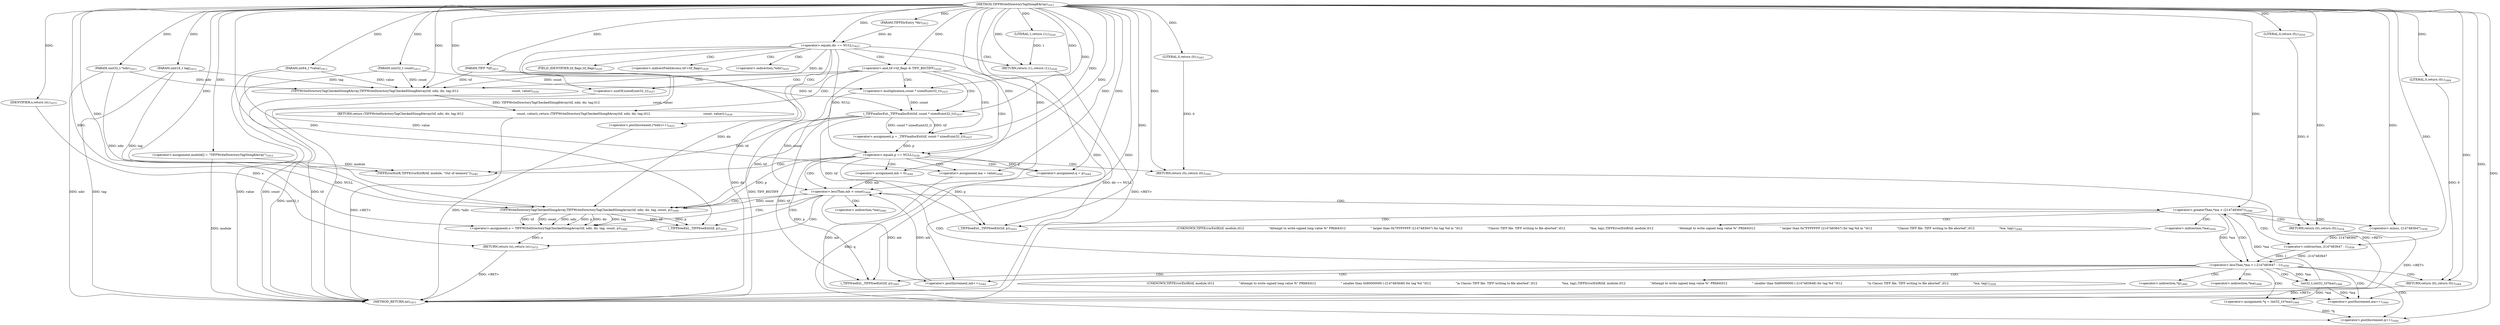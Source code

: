 digraph "TIFFWriteDirectoryTagSlong8Array" {  
"68375" [label = <(METHOD,TIFFWriteDirectoryTagSlong8Array)<SUB>1611</SUB>> ]
"68508" [label = <(METHOD_RETURN,int)<SUB>1611</SUB>> ]
"68376" [label = <(PARAM,TIFF *tif)<SUB>1611</SUB>> ]
"68377" [label = <(PARAM,uint32_t *ndir)<SUB>1611</SUB>> ]
"68378" [label = <(PARAM,TIFFDirEntry *dir)<SUB>1612</SUB>> ]
"68379" [label = <(PARAM,uint16_t tag)<SUB>1612</SUB>> ]
"68380" [label = <(PARAM,uint32_t count)<SUB>1613</SUB>> ]
"68381" [label = <(PARAM,int64_t *value)<SUB>1613</SUB>> ]
"68384" [label = <(&lt;operator&gt;.assignment,module[] = &quot;TIFFWriteDirectoryTagSlong8Array&quot;)<SUB>1615</SUB>> ]
"68417" [label = <(&lt;operator&gt;.assignment,p = _TIFFmallocExt(tif, count * sizeof(uint32_t)))<SUB>1637</SUB>> ]
"68494" [label = <(&lt;operator&gt;.assignment,o = TIFFWriteDirectoryTagCheckedSlongArray(tif, ndir, dir, tag, count, p))<SUB>1669</SUB>> ]
"68503" [label = <(_TIFFfreeExt,_TIFFfreeExt(tif, p))<SUB>1670</SUB>> ]
"68506" [label = <(RETURN,return (o);,return (o);)<SUB>1672</SUB>> ]
"68393" [label = <(&lt;operator&gt;.equals,dir == NULL)<SUB>1623</SUB>> ]
"68403" [label = <(&lt;operator&gt;.and,tif-&gt;tif_flags &amp; TIFF_BIGTIFF)<SUB>1629</SUB>> ]
"68426" [label = <(&lt;operator&gt;.equals,p == NULL)<SUB>1638</SUB>> ]
"68448" [label = <(&lt;operator&gt;.lessThan,mb &lt; count)<SUB>1644</SUB>> ]
"68507" [label = <(IDENTIFIER,o,return (o);)<SUB>1672</SUB>> ]
"68397" [label = <(&lt;operator&gt;.postIncrement,(*ndir)++)<SUB>1625</SUB>> ]
"68400" [label = <(RETURN,return (1);,return (1);)<SUB>1626</SUB>> ]
"68409" [label = <(RETURN,return (TIFFWriteDirectoryTagCheckedSlong8Array(tif, ndir, dir, tag,\012                                                        count, value));,return (TIFFWriteDirectoryTagCheckedSlong8Array(tif, ndir, dir, tag,\012                                                        count, value));)<SUB>1630</SUB>> ]
"68419" [label = <(_TIFFmallocExt,_TIFFmallocExt(tif, count * sizeof(uint32_t)))<SUB>1637</SUB>> ]
"68430" [label = <(TIFFErrorExtR,TIFFErrorExtR(tif, module, &quot;Out of memory&quot;))<SUB>1640</SUB>> ]
"68434" [label = <(RETURN,return (0);,return (0);)<SUB>1641</SUB>> ]
"68452" [label = <(&lt;operator&gt;.postIncrement,ma++)<SUB>1644</SUB>> ]
"68454" [label = <(&lt;operator&gt;.postIncrement,mb++)<SUB>1644</SUB>> ]
"68456" [label = <(&lt;operator&gt;.postIncrement,q++)<SUB>1644</SUB>> ]
"68488" [label = <(&lt;operator&gt;.assignment,*q = (int32_t)(*ma))<SUB>1666</SUB>> ]
"68496" [label = <(TIFFWriteDirectoryTagCheckedSlongArray,TIFFWriteDirectoryTagCheckedSlongArray(tif, ndir, dir, tag, count, p))<SUB>1669</SUB>> ]
"68401" [label = <(LITERAL,1,return (1);)<SUB>1626</SUB>> ]
"68410" [label = <(TIFFWriteDirectoryTagCheckedSlong8Array,TIFFWriteDirectoryTagCheckedSlong8Array(tif, ndir, dir, tag,\012                                                        count, value))<SUB>1630</SUB>> ]
"68421" [label = <(&lt;operator&gt;.multiplication,count * sizeof(uint32_t))<SUB>1637</SUB>> ]
"68435" [label = <(LITERAL,0,return (0);)<SUB>1641</SUB>> ]
"68439" [label = <(&lt;operator&gt;.assignment,q = p)<SUB>1644</SUB>> ]
"68442" [label = <(&lt;operator&gt;.assignment,ma = value)<SUB>1644</SUB>> ]
"68445" [label = <(&lt;operator&gt;.assignment,mb = 0)<SUB>1644</SUB>> ]
"68460" [label = <(&lt;operator&gt;.greaterThan,*ma &gt; (2147483647))<SUB>1646</SUB>> ]
"68423" [label = <(&lt;operator&gt;.sizeOf,sizeof(uint32_t))<SUB>1637</SUB>> ]
"68466" [label = <(_TIFFfreeExt,_TIFFfreeExt(tif, p))<SUB>1653</SUB>> ]
"68469" [label = <(RETURN,return (0);,return (0);)<SUB>1654</SUB>> ]
"68491" [label = <(int32_t,(int32_t)(*ma))<SUB>1666</SUB>> ]
"68470" [label = <(LITERAL,0,return (0);)<SUB>1654</SUB>> ]
"68474" [label = <(&lt;operator&gt;.lessThan,*ma &lt; (-2147483647 - 1))<SUB>1656</SUB>> ]
"68483" [label = <(_TIFFfreeExt,_TIFFfreeExt(tif, p))<SUB>1663</SUB>> ]
"68486" [label = <(RETURN,return (0);,return (0);)<SUB>1664</SUB>> ]
"68477" [label = <(&lt;operator&gt;.subtraction,-2147483647 - 1)<SUB>1656</SUB>> ]
"68487" [label = <(LITERAL,0,return (0);)<SUB>1664</SUB>> ]
"68478" [label = <(&lt;operator&gt;.minus,-2147483647)<SUB>1656</SUB>> ]
"68404" [label = <(&lt;operator&gt;.indirectFieldAccess,tif-&gt;tif_flags)<SUB>1629</SUB>> ]
"68398" [label = <(&lt;operator&gt;.indirection,*ndir)<SUB>1625</SUB>> ]
"68406" [label = <(FIELD_IDENTIFIER,tif_flags,tif_flags)<SUB>1629</SUB>> ]
"68489" [label = <(&lt;operator&gt;.indirection,*q)<SUB>1666</SUB>> ]
"68461" [label = <(&lt;operator&gt;.indirection,*ma)<SUB>1646</SUB>> ]
"68465" [label = <(UNKNOWN,TIFFErrorExtR(tif, module,\012                          &quot;Attempt to write signed long value %&quot; PRIi64\012                          &quot; larger than 0x7FFFFFFF (2147483647) for tag %d in &quot;\012                          &quot;Classic TIFF file. TIFF writing to file aborted&quot;,\012                          *ma, tag);,TIFFErrorExtR(tif, module,\012                          &quot;Attempt to write signed long value %&quot; PRIi64\012                          &quot; larger than 0x7FFFFFFF (2147483647) for tag %d in &quot;\012                          &quot;Classic TIFF file. TIFF writing to file aborted&quot;,\012                          *ma, tag);)<SUB>1648</SUB>> ]
"68492" [label = <(&lt;operator&gt;.indirection,*ma)<SUB>1666</SUB>> ]
"68475" [label = <(&lt;operator&gt;.indirection,*ma)<SUB>1656</SUB>> ]
"68482" [label = <(UNKNOWN,TIFFErrorExtR(tif, module,\012                          &quot;Attempt to write signed long value %&quot; PRIi64\012                          &quot; smaller than 0x80000000 (-2147483648) for tag %d &quot;\012                          &quot;in Classic TIFF file. TIFF writing to file aborted&quot;,\012                          *ma, tag);,TIFFErrorExtR(tif, module,\012                          &quot;Attempt to write signed long value %&quot; PRIi64\012                          &quot; smaller than 0x80000000 (-2147483648) for tag %d &quot;\012                          &quot;in Classic TIFF file. TIFF writing to file aborted&quot;,\012                          *ma, tag);)<SUB>1658</SUB>> ]
  "68469" -> "68508"  [ label = "DDG: &lt;RET&gt;"] 
  "68486" -> "68508"  [ label = "DDG: &lt;RET&gt;"] 
  "68409" -> "68508"  [ label = "DDG: &lt;RET&gt;"] 
  "68506" -> "68508"  [ label = "DDG: &lt;RET&gt;"] 
  "68400" -> "68508"  [ label = "DDG: &lt;RET&gt;"] 
  "68434" -> "68508"  [ label = "DDG: &lt;RET&gt;"] 
  "68376" -> "68508"  [ label = "DDG: tif"] 
  "68377" -> "68508"  [ label = "DDG: ndir"] 
  "68379" -> "68508"  [ label = "DDG: tag"] 
  "68380" -> "68508"  [ label = "DDG: count"] 
  "68381" -> "68508"  [ label = "DDG: value"] 
  "68384" -> "68508"  [ label = "DDG: module"] 
  "68393" -> "68508"  [ label = "DDG: dir"] 
  "68393" -> "68508"  [ label = "DDG: NULL"] 
  "68393" -> "68508"  [ label = "DDG: dir == NULL"] 
  "68397" -> "68508"  [ label = "DDG: *ndir"] 
  "68403" -> "68508"  [ label = "DDG: TIFF_BIGTIFF"] 
  "68423" -> "68508"  [ label = "DDG: uint32_t"] 
  "68375" -> "68376"  [ label = "DDG: "] 
  "68375" -> "68377"  [ label = "DDG: "] 
  "68375" -> "68378"  [ label = "DDG: "] 
  "68375" -> "68379"  [ label = "DDG: "] 
  "68375" -> "68380"  [ label = "DDG: "] 
  "68375" -> "68381"  [ label = "DDG: "] 
  "68375" -> "68384"  [ label = "DDG: "] 
  "68419" -> "68417"  [ label = "DDG: tif"] 
  "68419" -> "68417"  [ label = "DDG: count * sizeof(uint32_t)"] 
  "68496" -> "68494"  [ label = "DDG: tag"] 
  "68496" -> "68494"  [ label = "DDG: tif"] 
  "68496" -> "68494"  [ label = "DDG: count"] 
  "68496" -> "68494"  [ label = "DDG: ndir"] 
  "68496" -> "68494"  [ label = "DDG: p"] 
  "68496" -> "68494"  [ label = "DDG: dir"] 
  "68507" -> "68506"  [ label = "DDG: o"] 
  "68494" -> "68506"  [ label = "DDG: o"] 
  "68375" -> "68417"  [ label = "DDG: "] 
  "68375" -> "68494"  [ label = "DDG: "] 
  "68496" -> "68503"  [ label = "DDG: tif"] 
  "68375" -> "68503"  [ label = "DDG: "] 
  "68496" -> "68503"  [ label = "DDG: p"] 
  "68375" -> "68507"  [ label = "DDG: "] 
  "68378" -> "68393"  [ label = "DDG: dir"] 
  "68375" -> "68393"  [ label = "DDG: "] 
  "68401" -> "68400"  [ label = "DDG: 1"] 
  "68375" -> "68400"  [ label = "DDG: "] 
  "68375" -> "68403"  [ label = "DDG: "] 
  "68410" -> "68409"  [ label = "DDG: TIFFWriteDirectoryTagCheckedSlong8Array(tif, ndir, dir, tag,\012                                                        count, value)"] 
  "68376" -> "68419"  [ label = "DDG: tif"] 
  "68375" -> "68419"  [ label = "DDG: "] 
  "68421" -> "68419"  [ label = "DDG: count"] 
  "68417" -> "68426"  [ label = "DDG: p"] 
  "68375" -> "68426"  [ label = "DDG: "] 
  "68393" -> "68426"  [ label = "DDG: NULL"] 
  "68435" -> "68434"  [ label = "DDG: 0"] 
  "68375" -> "68434"  [ label = "DDG: "] 
  "68445" -> "68448"  [ label = "DDG: mb"] 
  "68454" -> "68448"  [ label = "DDG: mb"] 
  "68375" -> "68448"  [ label = "DDG: "] 
  "68421" -> "68448"  [ label = "DDG: count"] 
  "68491" -> "68488"  [ label = "DDG: *ma"] 
  "68419" -> "68496"  [ label = "DDG: tif"] 
  "68375" -> "68496"  [ label = "DDG: "] 
  "68377" -> "68496"  [ label = "DDG: ndir"] 
  "68393" -> "68496"  [ label = "DDG: dir"] 
  "68379" -> "68496"  [ label = "DDG: tag"] 
  "68448" -> "68496"  [ label = "DDG: count"] 
  "68426" -> "68496"  [ label = "DDG: p"] 
  "68375" -> "68401"  [ label = "DDG: "] 
  "68380" -> "68421"  [ label = "DDG: count"] 
  "68375" -> "68421"  [ label = "DDG: "] 
  "68419" -> "68430"  [ label = "DDG: tif"] 
  "68375" -> "68430"  [ label = "DDG: "] 
  "68384" -> "68430"  [ label = "DDG: module"] 
  "68375" -> "68435"  [ label = "DDG: "] 
  "68426" -> "68439"  [ label = "DDG: p"] 
  "68375" -> "68439"  [ label = "DDG: "] 
  "68381" -> "68442"  [ label = "DDG: value"] 
  "68375" -> "68442"  [ label = "DDG: "] 
  "68375" -> "68445"  [ label = "DDG: "] 
  "68442" -> "68452"  [ label = "DDG: ma"] 
  "68491" -> "68452"  [ label = "DDG: *ma"] 
  "68375" -> "68452"  [ label = "DDG: "] 
  "68448" -> "68454"  [ label = "DDG: mb"] 
  "68375" -> "68454"  [ label = "DDG: "] 
  "68439" -> "68456"  [ label = "DDG: q"] 
  "68488" -> "68456"  [ label = "DDG: *q"] 
  "68375" -> "68456"  [ label = "DDG: "] 
  "68376" -> "68410"  [ label = "DDG: tif"] 
  "68375" -> "68410"  [ label = "DDG: "] 
  "68377" -> "68410"  [ label = "DDG: ndir"] 
  "68393" -> "68410"  [ label = "DDG: dir"] 
  "68379" -> "68410"  [ label = "DDG: tag"] 
  "68380" -> "68410"  [ label = "DDG: count"] 
  "68381" -> "68410"  [ label = "DDG: value"] 
  "68375" -> "68423"  [ label = "DDG: "] 
  "68491" -> "68460"  [ label = "DDG: *ma"] 
  "68375" -> "68460"  [ label = "DDG: "] 
  "68470" -> "68469"  [ label = "DDG: 0"] 
  "68375" -> "68469"  [ label = "DDG: "] 
  "68474" -> "68491"  [ label = "DDG: *ma"] 
  "68419" -> "68466"  [ label = "DDG: tif"] 
  "68375" -> "68466"  [ label = "DDG: "] 
  "68426" -> "68466"  [ label = "DDG: p"] 
  "68375" -> "68470"  [ label = "DDG: "] 
  "68460" -> "68474"  [ label = "DDG: *ma"] 
  "68477" -> "68474"  [ label = "DDG: -2147483647"] 
  "68477" -> "68474"  [ label = "DDG: 1"] 
  "68487" -> "68486"  [ label = "DDG: 0"] 
  "68375" -> "68486"  [ label = "DDG: "] 
  "68478" -> "68477"  [ label = "DDG: 2147483647"] 
  "68375" -> "68477"  [ label = "DDG: "] 
  "68419" -> "68483"  [ label = "DDG: tif"] 
  "68375" -> "68483"  [ label = "DDG: "] 
  "68426" -> "68483"  [ label = "DDG: p"] 
  "68375" -> "68487"  [ label = "DDG: "] 
  "68375" -> "68478"  [ label = "DDG: "] 
  "68393" -> "68397"  [ label = "CDG: "] 
  "68393" -> "68398"  [ label = "CDG: "] 
  "68393" -> "68406"  [ label = "CDG: "] 
  "68393" -> "68404"  [ label = "CDG: "] 
  "68393" -> "68403"  [ label = "CDG: "] 
  "68393" -> "68400"  [ label = "CDG: "] 
  "68403" -> "68417"  [ label = "CDG: "] 
  "68403" -> "68421"  [ label = "CDG: "] 
  "68403" -> "68426"  [ label = "CDG: "] 
  "68403" -> "68409"  [ label = "CDG: "] 
  "68403" -> "68410"  [ label = "CDG: "] 
  "68403" -> "68419"  [ label = "CDG: "] 
  "68403" -> "68423"  [ label = "CDG: "] 
  "68426" -> "68434"  [ label = "CDG: "] 
  "68426" -> "68439"  [ label = "CDG: "] 
  "68426" -> "68430"  [ label = "CDG: "] 
  "68426" -> "68448"  [ label = "CDG: "] 
  "68426" -> "68445"  [ label = "CDG: "] 
  "68426" -> "68442"  [ label = "CDG: "] 
  "68448" -> "68506"  [ label = "CDG: "] 
  "68448" -> "68461"  [ label = "CDG: "] 
  "68448" -> "68503"  [ label = "CDG: "] 
  "68448" -> "68496"  [ label = "CDG: "] 
  "68448" -> "68460"  [ label = "CDG: "] 
  "68448" -> "68494"  [ label = "CDG: "] 
  "68460" -> "68475"  [ label = "CDG: "] 
  "68460" -> "68474"  [ label = "CDG: "] 
  "68460" -> "68469"  [ label = "CDG: "] 
  "68460" -> "68477"  [ label = "CDG: "] 
  "68460" -> "68465"  [ label = "CDG: "] 
  "68460" -> "68466"  [ label = "CDG: "] 
  "68460" -> "68478"  [ label = "CDG: "] 
  "68474" -> "68492"  [ label = "CDG: "] 
  "68474" -> "68488"  [ label = "CDG: "] 
  "68474" -> "68448"  [ label = "CDG: "] 
  "68474" -> "68456"  [ label = "CDG: "] 
  "68474" -> "68454"  [ label = "CDG: "] 
  "68474" -> "68483"  [ label = "CDG: "] 
  "68474" -> "68489"  [ label = "CDG: "] 
  "68474" -> "68452"  [ label = "CDG: "] 
  "68474" -> "68486"  [ label = "CDG: "] 
  "68474" -> "68491"  [ label = "CDG: "] 
  "68474" -> "68482"  [ label = "CDG: "] 
}
